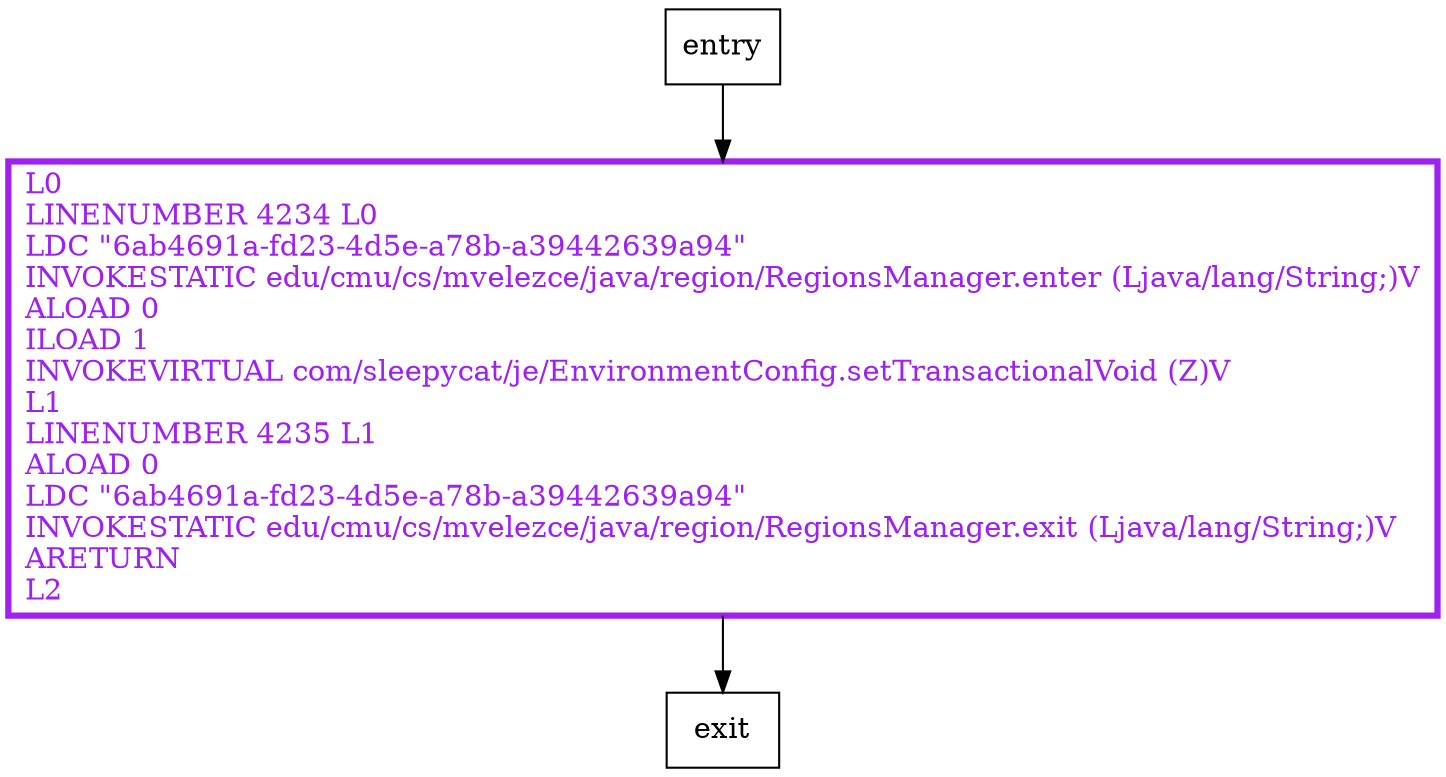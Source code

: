 digraph setTransactional {
node [shape=record];
1352148970 [label="L0\lLINENUMBER 4234 L0\lLDC \"6ab4691a-fd23-4d5e-a78b-a39442639a94\"\lINVOKESTATIC edu/cmu/cs/mvelezce/java/region/RegionsManager.enter (Ljava/lang/String;)V\lALOAD 0\lILOAD 1\lINVOKEVIRTUAL com/sleepycat/je/EnvironmentConfig.setTransactionalVoid (Z)V\lL1\lLINENUMBER 4235 L1\lALOAD 0\lLDC \"6ab4691a-fd23-4d5e-a78b-a39442639a94\"\lINVOKESTATIC edu/cmu/cs/mvelezce/java/region/RegionsManager.exit (Ljava/lang/String;)V\lARETURN\lL2\l"];
entry;
exit;
entry -> 1352148970;
1352148970 -> exit;
1352148970[fontcolor="purple", penwidth=3, color="purple"];
}
